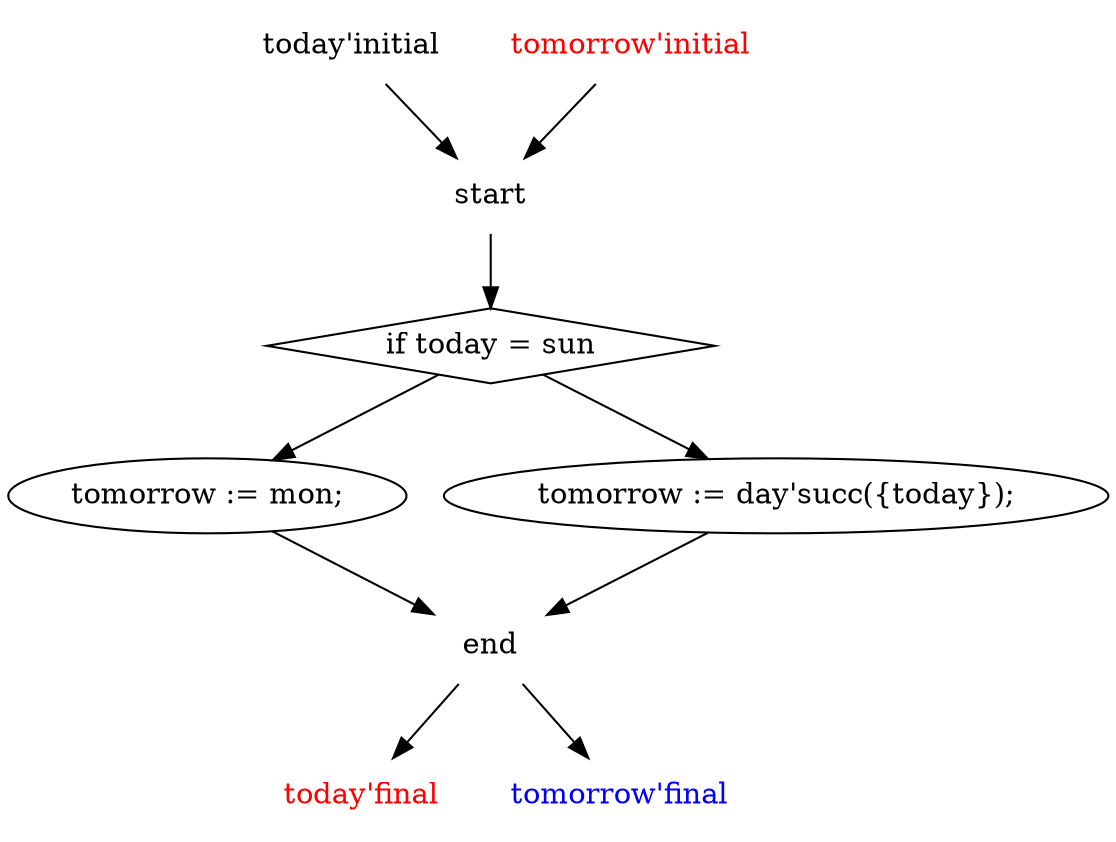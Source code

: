 // nextday_a_cfg
digraph G {
   graph [splines=True];
    1 [label="start",shape="plaintext"];
    2 [label="end",shape="plaintext"];
    3 [label="today'initial",shape="plaintext"];
    4 [label="today'final",shape="plaintext",fontcolor="red"];
    5 [label="tomorrow'initial",shape="plaintext",fontcolor="red"];
    6 [label="tomorrow'final",shape="plaintext",fontcolor="blue"];
    9 [label="if today = sun",shape="diamond"];
    10 [label="tomorrow := mon;"];
    11 [label="tomorrow := day'succ({today});"];

    1 ->  9 [arrowType="normal"];
    2 ->  4 [arrowType="normal"];
    2 ->  6 [arrowType="normal"];
    3 ->  1 [arrowType="normal"];
    5 ->  1 [arrowType="normal"];
    9 ->  10 [arrowType="normal"];
    9 ->  11 [arrowType="normal"];
    10 ->  2 [arrowType="normal"];
    11 ->  2 [arrowType="normal"];
}
